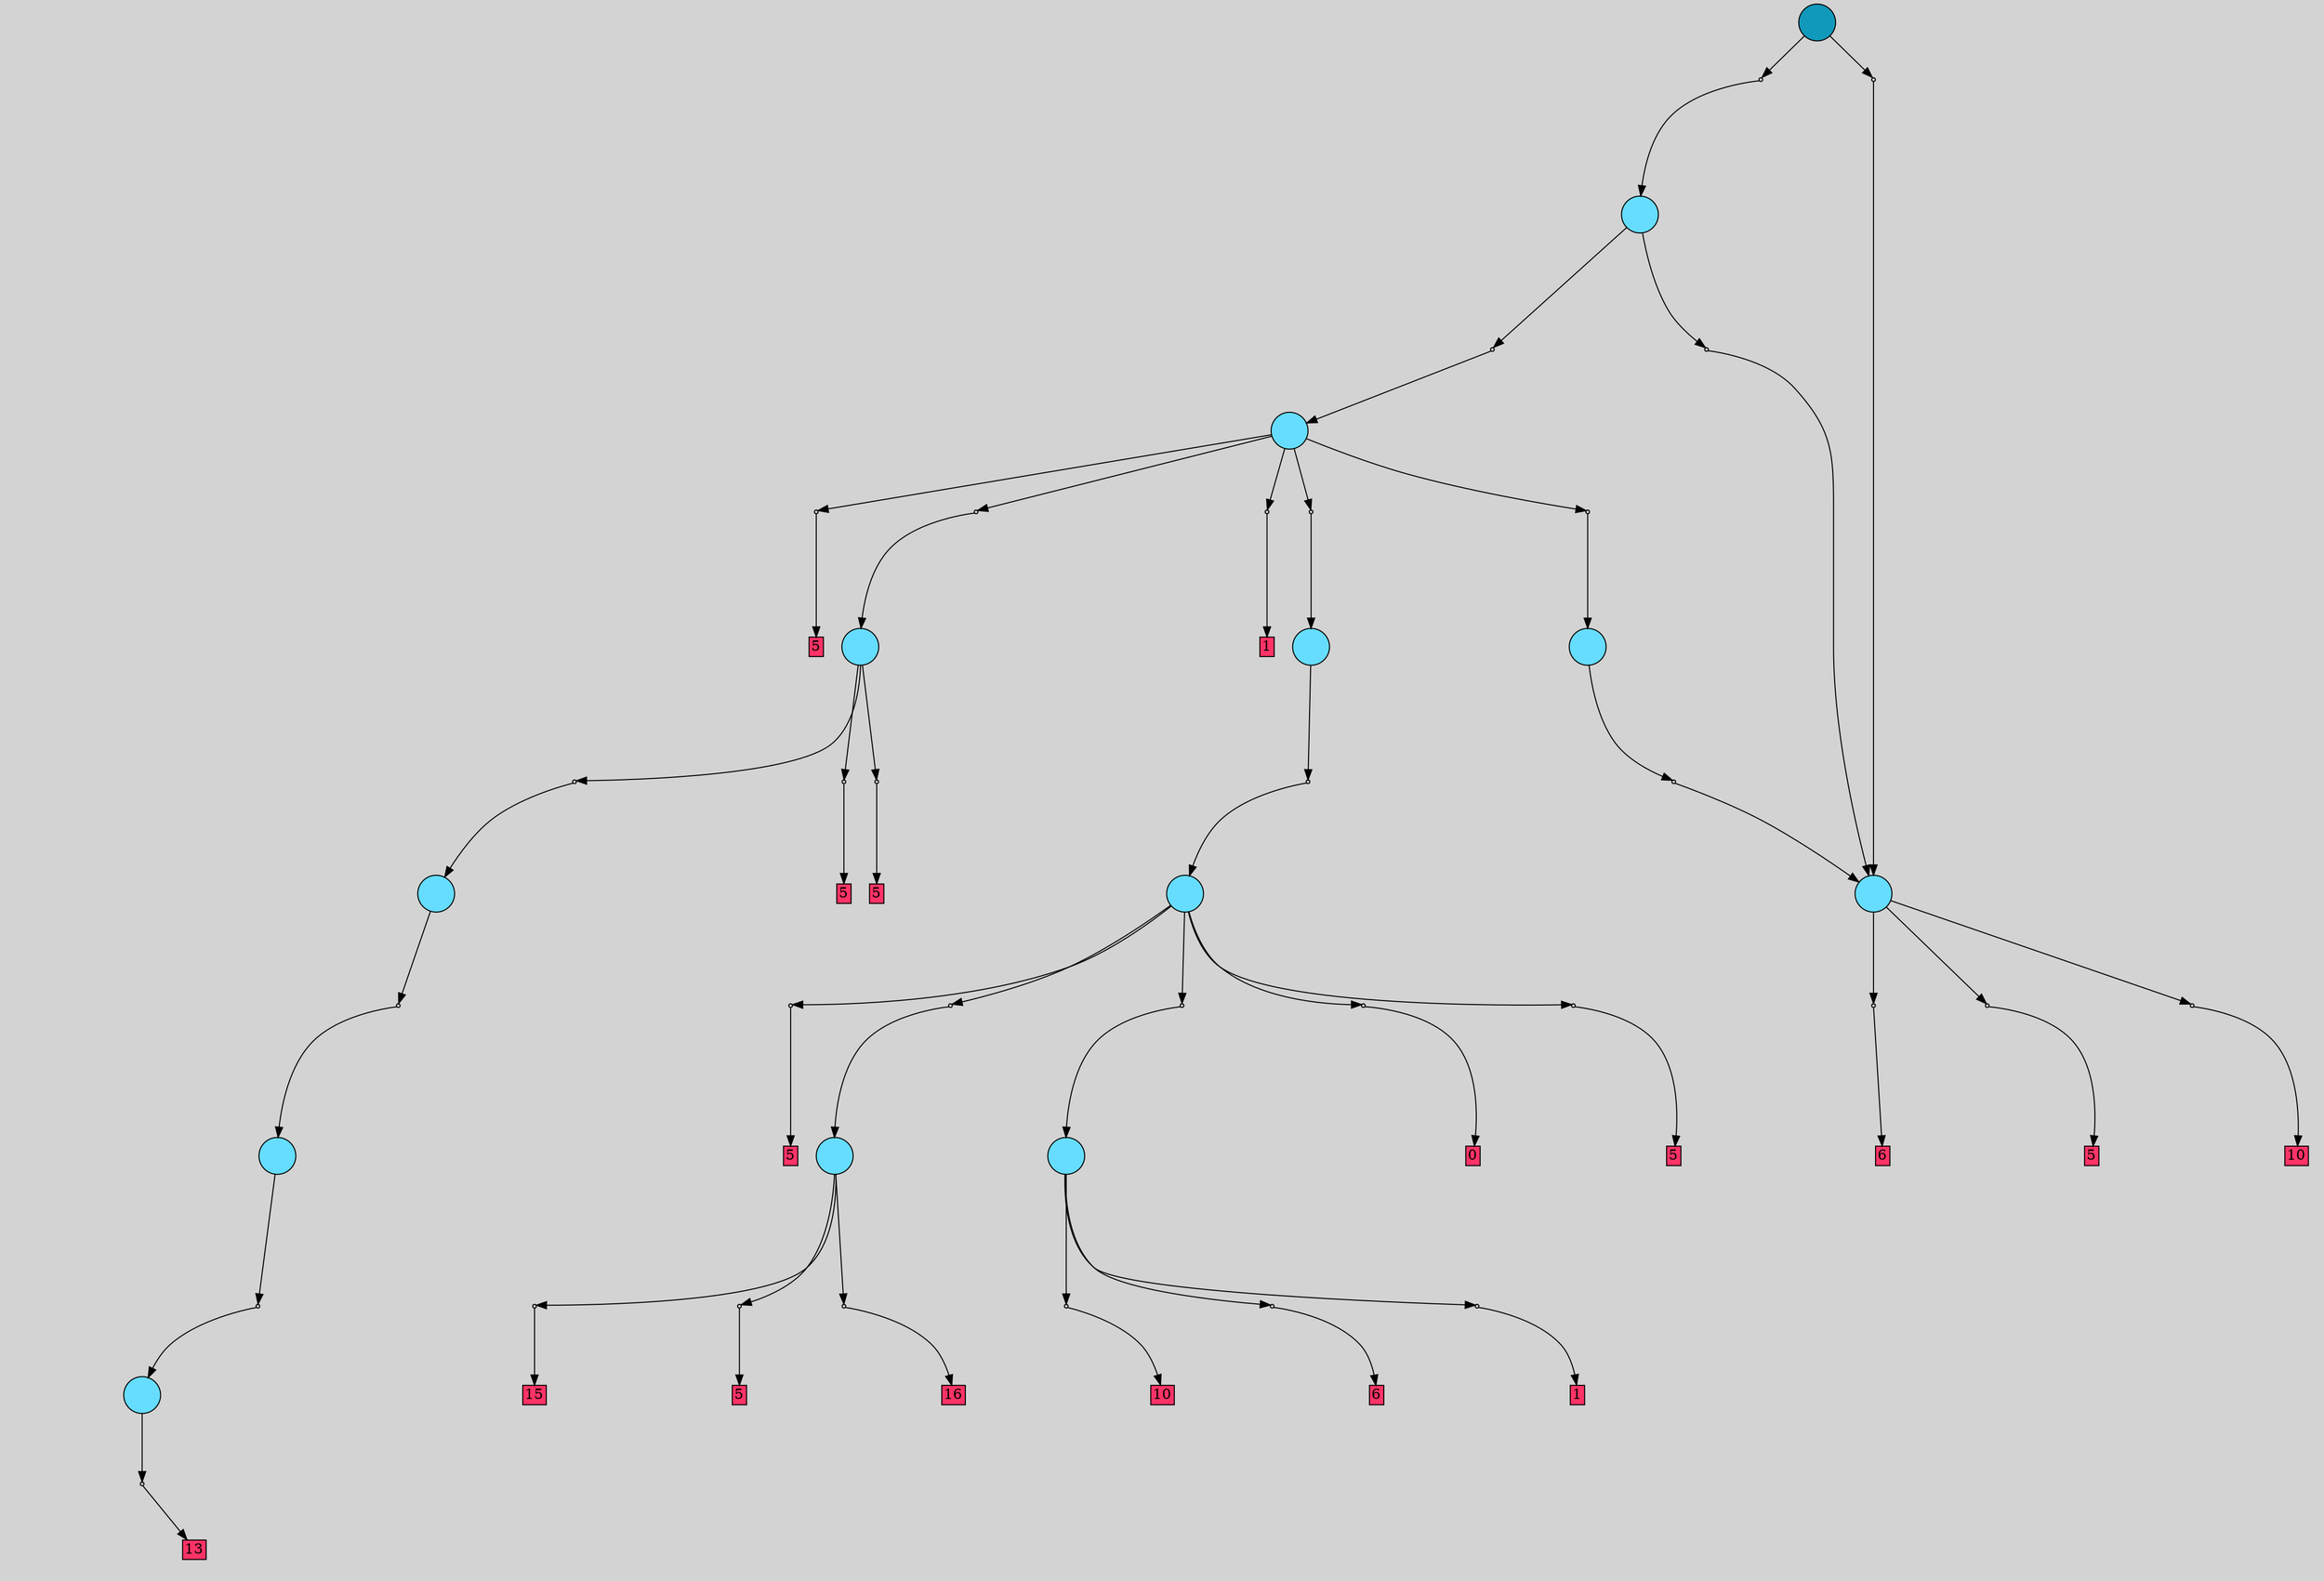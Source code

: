 digraph{
	graph[pad = "0.212, 0.055" bgcolor = lightgray]
	node[shape=circle style = filled label = ""]
		T0 [fillcolor="#66ddff"]
		T1 [fillcolor="#66ddff"]
		T2 [fillcolor="#66ddff"]
		T3 [fillcolor="#66ddff"]
		T4 [fillcolor="#66ddff"]
		T5 [fillcolor="#66ddff"]
		T6 [fillcolor="#66ddff"]
		T7 [fillcolor="#66ddff"]
		T8 [fillcolor="#66ddff"]
		T9 [fillcolor="#66ddff"]
		T10 [fillcolor="#66ddff"]
		T11 [fillcolor="#66ddff"]
		T12 [fillcolor="#1199bb"]
		P0 [fillcolor="#cccccc" shape=point] //
		I0 [shape=box style=invis label="5|0&1|59#1|178&#92;n7|4&1|242#0|633&#92;n0|0&0|1212#0|96&#92;n"]
		P0 -> I0[style=invis]
		A0 [fillcolor="#ff3366" shape=box margin=0.03 width=0 height=0 label="13"]
		T0 -> P0 -> A0
		P1 [fillcolor="#cccccc" shape=point] //
		I1 [shape=box style=invis label="3|5&1|386#1|692&#92;n0|4&0|765#1|1241&#92;n2|4&1|649#0|764&#92;n2|4&1|1239#0|636&#92;n5|2&1|516#1|1035&#92;n2|0&0|1218#0|492&#92;n"]
		P1 -> I1[style=invis]
		A1 [fillcolor="#ff3366" shape=box margin=0.03 width=0 height=0 label="16"]
		T1 -> P1 -> A1
		P2 [fillcolor="#cccccc" shape=point] //
		I2 [shape=box style=invis label="3|0&1|550#1|698&#92;n7|0&0|424#1|924&#92;n"]
		P2 -> I2[style=invis]
		A2 [fillcolor="#ff3366" shape=box margin=0.03 width=0 height=0 label="15"]
		T1 -> P2 -> A2
		P3 [fillcolor="#cccccc" shape=point] //
		I3 [shape=box style=invis label="4|0&1|402#1|372&#92;n"]
		P3 -> I3[style=invis]
		A3 [fillcolor="#ff3366" shape=box margin=0.03 width=0 height=0 label="5"]
		T1 -> P3 -> A3
		P4 [fillcolor="#cccccc" shape=point] //
		I4 [shape=box style=invis label="7|4&1|1108#1|270&#92;n7|0&0|1020#0|290&#92;n"]
		P4 -> I4[style=invis]
		T2 -> P4 -> T0
		P5 [fillcolor="#cccccc" shape=point] //
		I5 [shape=box style=invis label="1|2&1|21#1|415&#92;n2|3&0|650#1|830&#92;n0|0&1|978#0|819&#92;n"]
		P5 -> I5[style=invis]
		A4 [fillcolor="#ff3366" shape=box margin=0.03 width=0 height=0 label="1"]
		T3 -> P5 -> A4
		P6 [fillcolor="#cccccc" shape=point] //
		I6 [shape=box style=invis label="4|0&1|791#1|110&#92;n"]
		P6 -> I6[style=invis]
		A5 [fillcolor="#ff3366" shape=box margin=0.03 width=0 height=0 label="10"]
		T3 -> P6 -> A5
		P7 [fillcolor="#cccccc" shape=point] //
		I7 [shape=box style=invis label="2|0&1|554#1|1115&#92;n"]
		P7 -> I7[style=invis]
		A6 [fillcolor="#ff3366" shape=box margin=0.03 width=0 height=0 label="6"]
		T3 -> P7 -> A6
		P8 [fillcolor="#cccccc" shape=point] //
		I8 [shape=box style=invis label="7|4&1|1108#1|270&#92;n7|0&0|1020#0|290&#92;n"]
		P8 -> I8[style=invis]
		T4 -> P8 -> T2
		P9 [fillcolor="#cccccc" shape=point] //
		I9 [shape=box style=invis label="2|0&1|554#1|1115&#92;n"]
		P9 -> I9[style=invis]
		A7 [fillcolor="#ff3366" shape=box margin=0.03 width=0 height=0 label="6"]
		T5 -> P9 -> A7
		P10 [fillcolor="#cccccc" shape=point] //
		I10 [shape=box style=invis label="2|3&1|465#1|89&#92;n3|0&0|1115#1|194&#92;n"]
		P10 -> I10[style=invis]
		A8 [fillcolor="#ff3366" shape=box margin=0.03 width=0 height=0 label="5"]
		T5 -> P10 -> A8
		P11 [fillcolor="#cccccc" shape=point] //
		I11 [shape=box style=invis label="4|0&1|791#1|110&#92;n"]
		P11 -> I11[style=invis]
		A9 [fillcolor="#ff3366" shape=box margin=0.03 width=0 height=0 label="10"]
		T5 -> P11 -> A9
		P12 [fillcolor="#cccccc" shape=point] //
		I12 [shape=box style=invis label="2|7&1|1324#1|68&#92;n1|5&1|1101#0|583&#92;n7|1&1|908#0|467&#92;n7|7&0|985#1|1318&#92;n7|1&0|645#1|408&#92;n1|7&0|1343#1|187&#92;n3|3&1|1182#0|769&#92;n2|3&0|247#0|811&#92;n3|0&0|1115#1|194&#92;n"]
		P12 -> I12[style=invis]
		A10 [fillcolor="#ff3366" shape=box margin=0.03 width=0 height=0 label="5"]
		T6 -> P12 -> A10
		P13 [fillcolor="#cccccc" shape=point] //
		I13 [shape=box style=invis label="2|6&1|284#1|788&#92;n2|0&0|766#0|822&#92;n2|0&1|553#0|808&#92;n"]
		P13 -> I13[style=invis]
		T6 -> P13 -> T4
		P14 [fillcolor="#cccccc" shape=point] //
		I14 [shape=box style=invis label="7|3&1|961#0|87&#92;n4|3&0|331#0|115&#92;n2|0&1|945#0|987&#92;n"]
		P14 -> I14[style=invis]
		A11 [fillcolor="#ff3366" shape=box margin=0.03 width=0 height=0 label="5"]
		T6 -> P14 -> A11
		P15 [fillcolor="#cccccc" shape=point] //
		I15 [shape=box style=invis label="7|2&1|488#0|1039&#92;n3|5&1|666#0|1321&#92;n4|0&0|733#0|818&#92;n"]
		P15 -> I15[style=invis]
		T7 -> P15 -> T5
		P16 [fillcolor="#cccccc" shape=point] //
		I16 [shape=box style=invis label="4|0&1|645#1|167&#92;n2|1&1|46#0|968&#92;n6|7&0|1337#0|245&#92;n7|0&0|991#0|746&#92;n"]
		P16 -> I16[style=invis]
		T8 -> P16 -> T1
		P17 [fillcolor="#cccccc" shape=point] //
		I17 [shape=box style=invis label="3|5&1|948#1|986&#92;n4|6&0|733#0|196&#92;n1|0&0|230#0|1062&#92;n"]
		P17 -> I17[style=invis]
		T8 -> P17 -> T3
		P18 [fillcolor="#cccccc" shape=point] //
		I18 [shape=box style=invis label="1|0&1|1153#1|1028&#92;n"]
		P18 -> I18[style=invis]
		A12 [fillcolor="#ff3366" shape=box margin=0.03 width=0 height=0 label="0"]
		T8 -> P18 -> A12
		P19 [fillcolor="#cccccc" shape=point] //
		I19 [shape=box style=invis label="4|0&1|250#1|372&#92;n"]
		P19 -> I19[style=invis]
		A13 [fillcolor="#ff3366" shape=box margin=0.03 width=0 height=0 label="5"]
		T8 -> P19 -> A13
		P20 [fillcolor="#cccccc" shape=point] //
		I20 [shape=box style=invis label="2|3&1|211#1|336&#92;n3|5&1|1083#1|939&#92;n6|4&0|133#0|878&#92;n7|7&0|1228#0|374&#92;n1|7&0|1343#1|187&#92;n0|0&0|175#1|1194&#92;n4|1&0|1184#1|537&#92;n5|5&0|977#0|1147&#92;n7|1&0|645#1|408&#92;n0|2&0|491#1|28&#92;n1|7&0|785#0|490&#92;n1|5&1|831#0|583&#92;n0|6&0|957#1|281&#92;n6|0&0|886#0|285&#92;n"]
		P20 -> I20[style=invis]
		A14 [fillcolor="#ff3366" shape=box margin=0.03 width=0 height=0 label="5"]
		T8 -> P20 -> A14
		P21 [fillcolor="#cccccc" shape=point] //
		I21 [shape=box style=invis label="3|5&1|666#0|1321&#92;n4|0&0|733#0|818&#92;n"]
		P21 -> I21[style=invis]
		T9 -> P21 -> T8
		P22 [fillcolor="#cccccc" shape=point] //
		I22 [shape=box style=invis label="3|6&1|979#0|229&#92;n6|1&0|630#0|1275&#92;n7|0&0|673#1|272&#92;n"]
		P22 -> I22[style=invis]
		T10 -> P22 -> T9
		P23 [fillcolor="#cccccc" shape=point] //
		I23 [shape=box style=invis label="7|5&1|564#1|1309&#92;n7|0&0|53#0|684&#92;n"]
		P23 -> I23[style=invis]
		T10 -> P23 -> T7
		P24 [fillcolor="#cccccc" shape=point] //
		I24 [shape=box style=invis label="4|4&1|530#1|693&#92;n4|0&0|1126#0|1276&#92;n3|0&1|397#0|472&#92;n"]
		P24 -> I24[style=invis]
		A15 [fillcolor="#ff3366" shape=box margin=0.03 width=0 height=0 label="5"]
		T10 -> P24 -> A15
		P25 [fillcolor="#cccccc" shape=point] //
		I25 [shape=box style=invis label="2|5&1|1033#1|616&#92;n5|1&0|693#0|842&#92;n3|7&1|887#1|750&#92;n3|2&1|1220#0|153&#92;n0|7&1|300#0|255&#92;n0|0&0|1122#0|1071&#92;n7|7&0|392#1|1308&#92;n3|0&1|516#1|797&#92;n3|4&1|271#0|248&#92;n7|1&0|344#1|585&#92;n3|4&0|1316#0|983&#92;n0|0&0|620#0|1337&#92;n"]
		P25 -> I25[style=invis]
		A16 [fillcolor="#ff3366" shape=box margin=0.03 width=0 height=0 label="1"]
		T10 -> P25 -> A16
		P26 [fillcolor="#cccccc" shape=point] //
		I26 [shape=box style=invis label="2|6&1|301#1|799&#92;n7|0&0|1094#1|248&#92;n"]
		P26 -> I26[style=invis]
		T10 -> P26 -> T6
		P27 [fillcolor="#cccccc" shape=point] //
		I27 [shape=box style=invis label="7|2&1|1163#0|987&#92;n3|5&1|666#0|816&#92;n4|0&0|733#0|818&#92;n"]
		P27 -> I27[style=invis]
		T11 -> P27 -> T10
		P28 [fillcolor="#cccccc" shape=point] //
		I28 [shape=box style=invis label="7|2&1|488#0|902&#92;n2|4&0|618#1|947&#92;n5|1&0|60#0|965&#92;n3|5&1|666#0|1321&#92;n7|0&0|733#0|818&#92;n"]
		P28 -> I28[style=invis]
		T11 -> P28 -> T5
		P29 [fillcolor="#cccccc" shape=point] //
		I29 [shape=box style=invis label="6|1&1|1342#1|727&#92;n7|2&0|217#0|128&#92;n2|6&0|1057#1|1330&#92;n1|4&0|641#0|1166&#92;n1|7&0|292#0|306&#92;n4|4&0|227#0|1127&#92;n0|0&1|1158#1|964&#92;n4|2&1|464#0|688&#92;n3|1&0|634#0|324&#92;n4|7&0|113#1|1085&#92;n6|2&0|831#0|1141&#92;n6|0&0|98#0|822&#92;n"]
		P29 -> I29[style=invis]
		T12 -> P29 -> T11
		P30 [fillcolor="#cccccc" shape=point] //
		I30 [shape=box style=invis label="7|2&1|746#1|862&#92;n2|4&0|618#1|947&#92;n5|1&0|60#0|965&#92;n3|5&1|666#0|617&#92;n7|0&0|733#0|818&#92;n"]
		P30 -> I30[style=invis]
		T12 -> P30 -> T5
		{ rank= same T12 }
}
